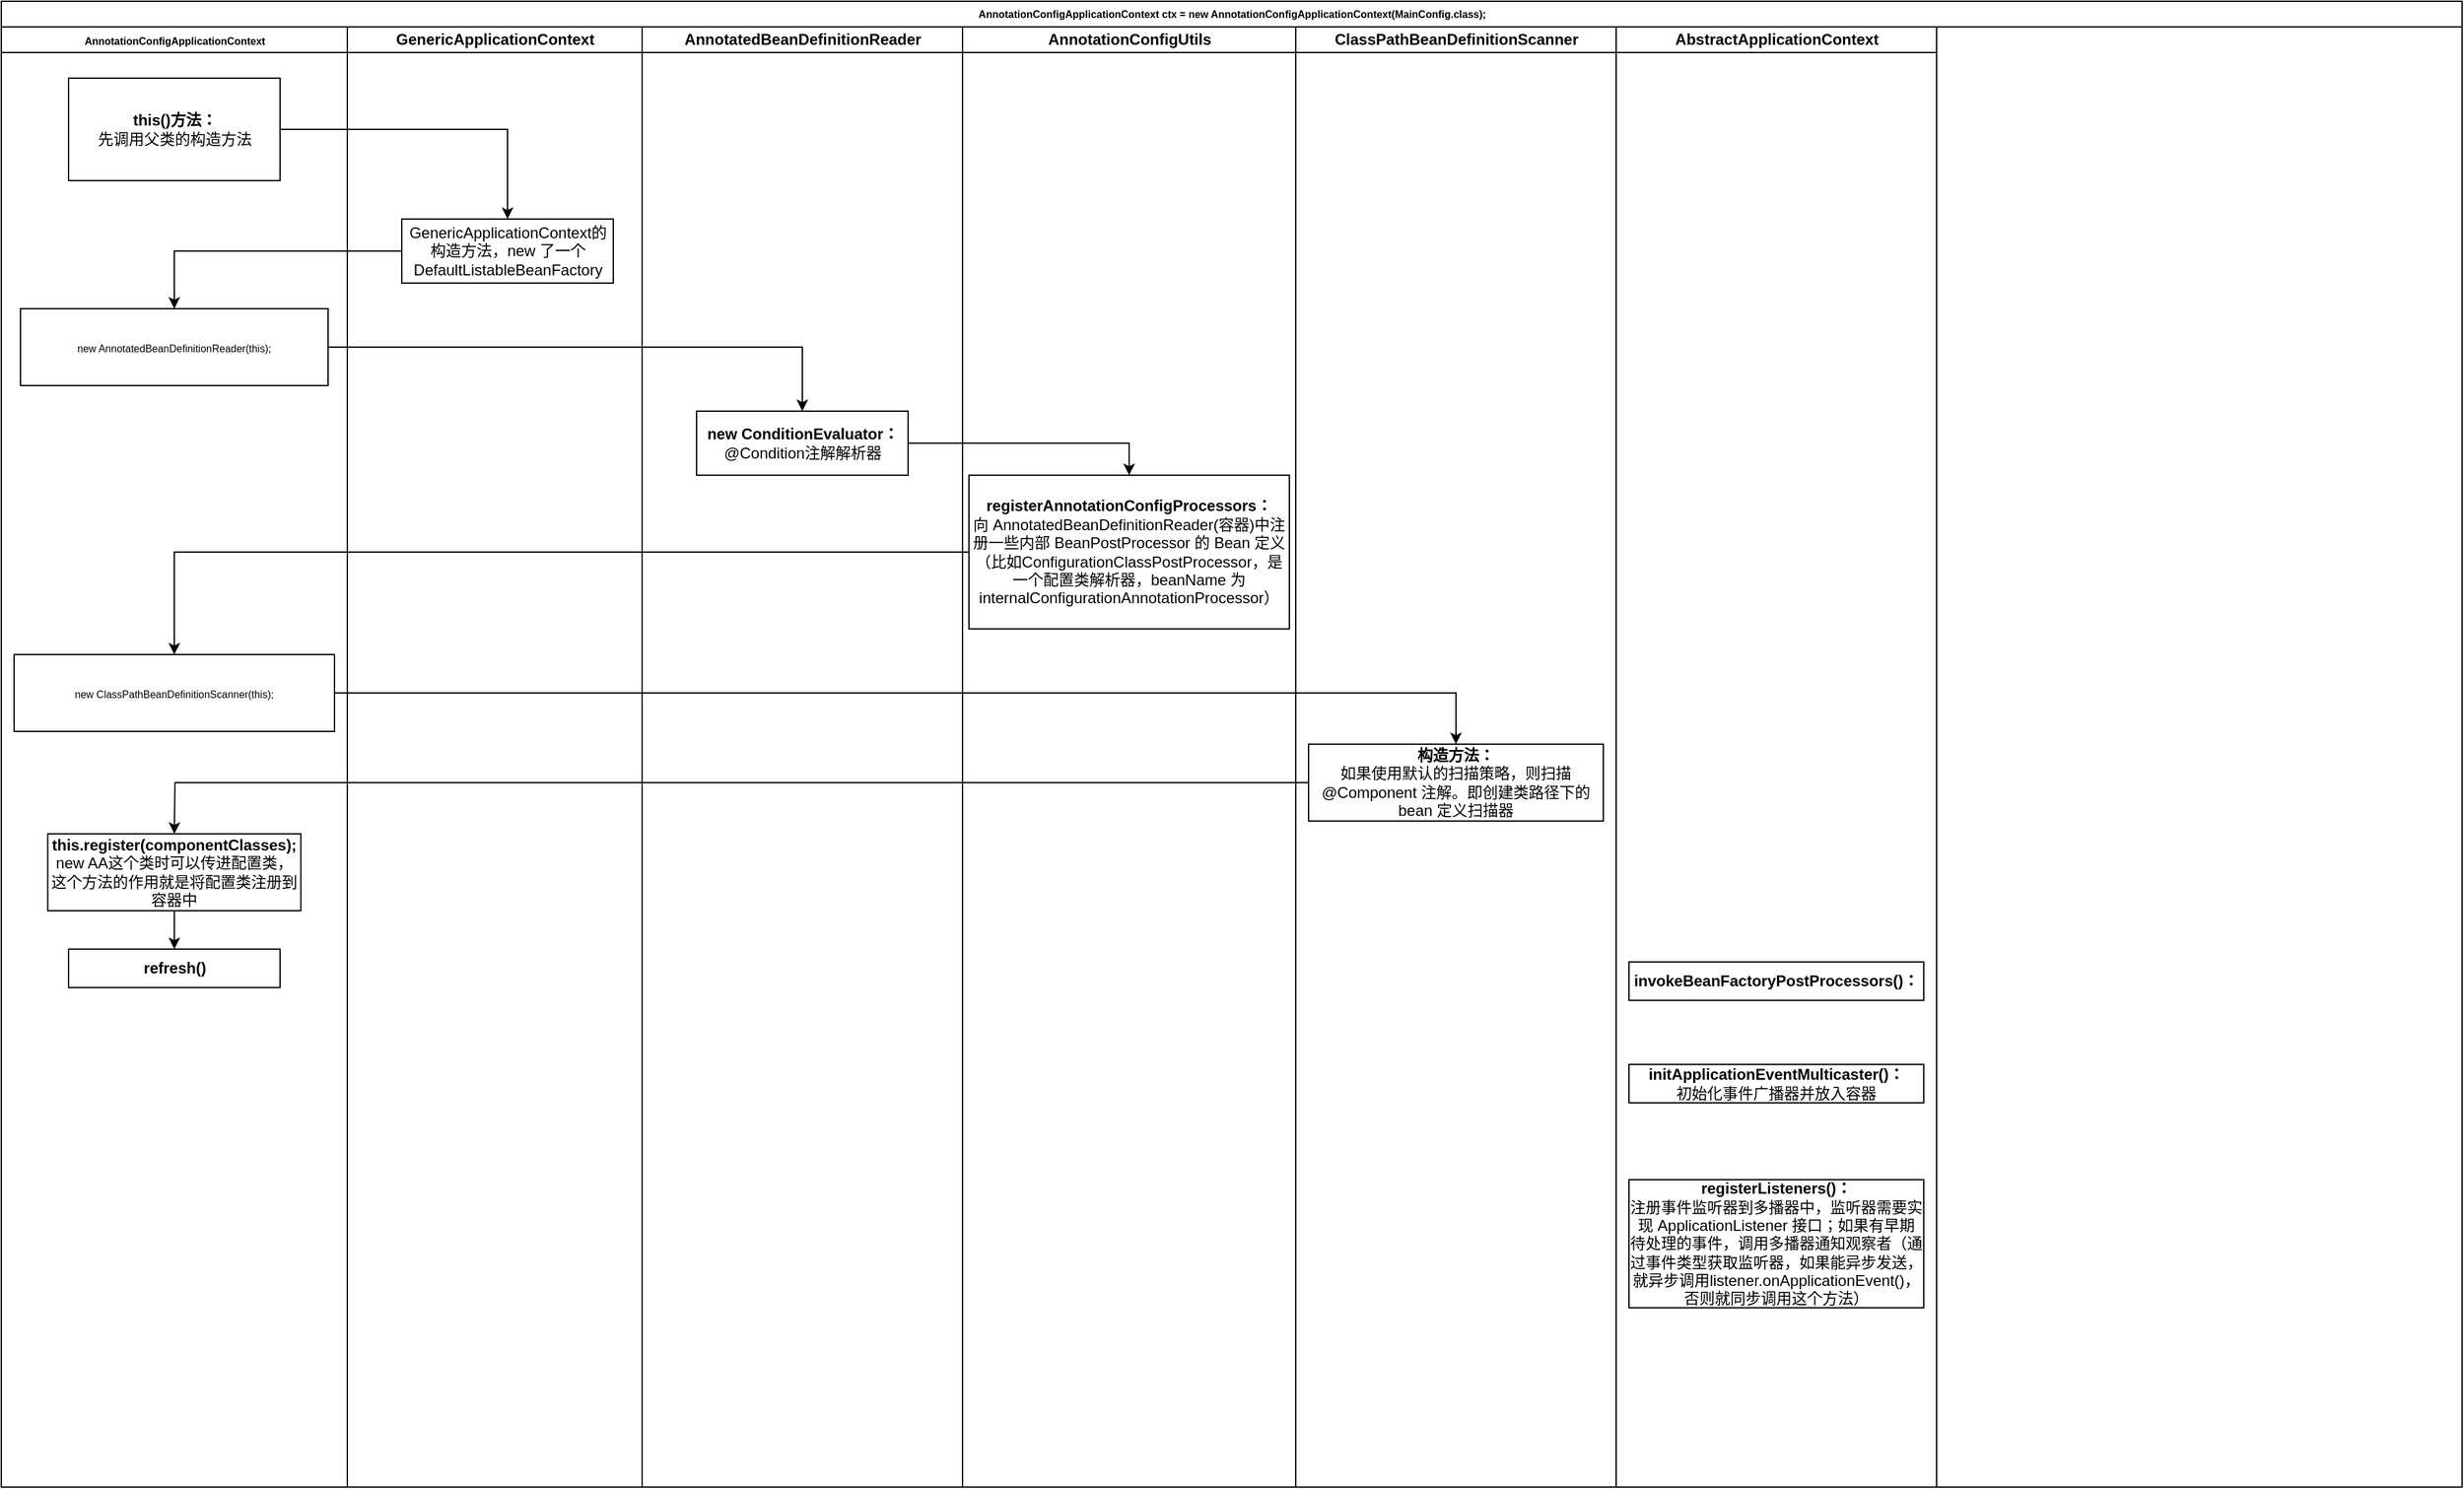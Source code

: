 <mxfile version="21.3.8" type="github">
  <diagram name="Page-1" id="74e2e168-ea6b-b213-b513-2b3c1d86103e">
    <mxGraphModel dx="985" dy="670" grid="1" gridSize="10" guides="1" tooltips="1" connect="1" arrows="1" fold="1" page="1" pageScale="1" pageWidth="1100" pageHeight="850" background="none" math="0" shadow="0">
      <root>
        <mxCell id="0" />
        <mxCell id="1" parent="0" />
        <mxCell id="77e6c97f196da883-1" value="&lt;strong style=&quot;text-align: start;&quot;&gt;&lt;font style=&quot;font-size: 8px;&quot; face=&quot;Helvetica&quot;&gt;&lt;font style=&quot;&quot;&gt;AnnotationConfigApplicationContext ctx = new A&lt;/font&gt;&lt;font style=&quot;&quot;&gt;nnotationConfigApplicationContext(MainConfig.class);&lt;/font&gt;&lt;/font&gt;&lt;/strong&gt;" style="swimlane;html=1;childLayout=stackLayout;startSize=20;rounded=0;shadow=0;labelBackgroundColor=none;strokeWidth=1;fontFamily=Verdana;fontSize=8;align=center;" parent="1" vertex="1">
          <mxGeometry x="10" y="10" width="1920" height="1160" as="geometry">
            <mxRectangle x="10" y="20" width="70" height="30" as="alternateBounds" />
          </mxGeometry>
        </mxCell>
        <mxCell id="77e6c97f196da883-2" value="&lt;strong style=&quot;text-align: start;&quot;&gt;&lt;font style=&quot;font-size: 8px;&quot;&gt;AnnotationConfigApplicationContext&lt;/font&gt;&lt;/strong&gt;" style="swimlane;html=1;startSize=20;" parent="77e6c97f196da883-1" vertex="1">
          <mxGeometry y="20" width="270" height="1140" as="geometry">
            <mxRectangle y="20" width="40" height="730" as="alternateBounds" />
          </mxGeometry>
        </mxCell>
        <mxCell id="hCjVSl2V77esxhgFQinN-2" value="&lt;b&gt;this()方法：&lt;/b&gt;&lt;br&gt;先调用父类的构造方法&lt;br&gt;" style="rounded=0;whiteSpace=wrap;html=1;" vertex="1" parent="77e6c97f196da883-2">
          <mxGeometry x="52.5" y="40" width="165" height="80" as="geometry" />
        </mxCell>
        <mxCell id="hCjVSl2V77esxhgFQinN-8" value="&lt;div style=&quot;&quot;&gt;&lt;pre style=&quot;&quot;&gt;&lt;font face=&quot;Helvetica&quot; style=&quot;font-size: 8px;&quot;&gt;new AnnotatedBeanDefinitionReader(this);&lt;/font&gt;&lt;/pre&gt;&lt;/div&gt;" style="rounded=0;whiteSpace=wrap;html=1;" vertex="1" parent="77e6c97f196da883-2">
          <mxGeometry x="15" y="220" width="240" height="60" as="geometry" />
        </mxCell>
        <mxCell id="hCjVSl2V77esxhgFQinN-44" value="&lt;div style=&quot;&quot;&gt;&lt;pre style=&quot;&quot;&gt;&lt;div style=&quot;&quot;&gt;&lt;pre style=&quot;&quot;&gt;&lt;font style=&quot;font-size: 8px;&quot; face=&quot;Helvetica&quot;&gt;new ClassPathBeanDefinitionScanner(this);&lt;/font&gt;&lt;/pre&gt;&lt;/div&gt;&lt;/pre&gt;&lt;/div&gt;" style="rounded=0;whiteSpace=wrap;html=1;" vertex="1" parent="77e6c97f196da883-2">
          <mxGeometry x="10" y="490" width="250" height="60" as="geometry" />
        </mxCell>
        <mxCell id="hCjVSl2V77esxhgFQinN-62" style="edgeStyle=orthogonalEdgeStyle;rounded=0;orthogonalLoop=1;jettySize=auto;html=1;entryX=0.5;entryY=0;entryDx=0;entryDy=0;" edge="1" parent="77e6c97f196da883-2" source="hCjVSl2V77esxhgFQinN-49" target="hCjVSl2V77esxhgFQinN-61">
          <mxGeometry relative="1" as="geometry" />
        </mxCell>
        <mxCell id="hCjVSl2V77esxhgFQinN-49" value="&lt;b&gt;this.register(componentClasses);&lt;/b&gt;&lt;br&gt;new AA这个类时可以传进配置类，这个方法的作用就是将配置类注册到容器中" style="rounded=0;whiteSpace=wrap;html=1;" vertex="1" parent="77e6c97f196da883-2">
          <mxGeometry x="36.25" y="630" width="197.5" height="60" as="geometry" />
        </mxCell>
        <mxCell id="hCjVSl2V77esxhgFQinN-61" value="&lt;b&gt;refresh&lt;/b&gt;&lt;b&gt;()&lt;/b&gt;&lt;span style=&quot;font-weight: bold; background-color: initial;&quot;&gt;&lt;br&gt;&lt;/span&gt;" style="rounded=0;whiteSpace=wrap;html=1;" vertex="1" parent="77e6c97f196da883-2">
          <mxGeometry x="52.5" y="720" width="165" height="30" as="geometry" />
        </mxCell>
        <mxCell id="hCjVSl2V77esxhgFQinN-4" value="GenericApplicationContext" style="swimlane;html=1;startSize=20;" vertex="1" parent="77e6c97f196da883-1">
          <mxGeometry x="270" y="20" width="230" height="1140" as="geometry">
            <mxRectangle y="20" width="40" height="730" as="alternateBounds" />
          </mxGeometry>
        </mxCell>
        <mxCell id="hCjVSl2V77esxhgFQinN-5" value="GenericApplicationContext的构造方法，new 了一个DefaultListableBeanFactory" style="rounded=0;whiteSpace=wrap;html=1;" vertex="1" parent="hCjVSl2V77esxhgFQinN-4">
          <mxGeometry x="42.5" y="150" width="165" height="50" as="geometry" />
        </mxCell>
        <mxCell id="hCjVSl2V77esxhgFQinN-11" value="AnnotatedBeanDefinitionReader" style="swimlane;html=1;startSize=20;" vertex="1" parent="77e6c97f196da883-1">
          <mxGeometry x="500" y="20" width="250" height="1140" as="geometry">
            <mxRectangle y="20" width="40" height="730" as="alternateBounds" />
          </mxGeometry>
        </mxCell>
        <mxCell id="hCjVSl2V77esxhgFQinN-12" value="&lt;b&gt;new ConditionEvaluator：&lt;br&gt;&lt;/b&gt;@Condition注解解析器" style="rounded=0;whiteSpace=wrap;html=1;" vertex="1" parent="hCjVSl2V77esxhgFQinN-11">
          <mxGeometry x="42.5" y="300" width="165" height="50" as="geometry" />
        </mxCell>
        <mxCell id="hCjVSl2V77esxhgFQinN-9" style="edgeStyle=orthogonalEdgeStyle;rounded=0;orthogonalLoop=1;jettySize=auto;html=1;" edge="1" parent="77e6c97f196da883-1" source="hCjVSl2V77esxhgFQinN-2" target="hCjVSl2V77esxhgFQinN-5">
          <mxGeometry relative="1" as="geometry" />
        </mxCell>
        <mxCell id="hCjVSl2V77esxhgFQinN-10" style="edgeStyle=orthogonalEdgeStyle;rounded=0;orthogonalLoop=1;jettySize=auto;html=1;entryX=0.5;entryY=0;entryDx=0;entryDy=0;" edge="1" parent="77e6c97f196da883-1" source="hCjVSl2V77esxhgFQinN-5" target="hCjVSl2V77esxhgFQinN-8">
          <mxGeometry relative="1" as="geometry" />
        </mxCell>
        <mxCell id="hCjVSl2V77esxhgFQinN-13" style="edgeStyle=orthogonalEdgeStyle;rounded=0;orthogonalLoop=1;jettySize=auto;html=1;entryX=0.5;entryY=0;entryDx=0;entryDy=0;" edge="1" parent="77e6c97f196da883-1" source="hCjVSl2V77esxhgFQinN-8" target="hCjVSl2V77esxhgFQinN-12">
          <mxGeometry relative="1" as="geometry" />
        </mxCell>
        <mxCell id="hCjVSl2V77esxhgFQinN-32" style="edgeStyle=orthogonalEdgeStyle;rounded=0;orthogonalLoop=1;jettySize=auto;html=1;entryX=0.5;entryY=0;entryDx=0;entryDy=0;" edge="1" parent="77e6c97f196da883-1" source="hCjVSl2V77esxhgFQinN-12" target="hCjVSl2V77esxhgFQinN-26">
          <mxGeometry relative="1" as="geometry" />
        </mxCell>
        <mxCell id="hCjVSl2V77esxhgFQinN-25" value="AnnotationConfigUtils" style="swimlane;html=1;startSize=20;" vertex="1" parent="77e6c97f196da883-1">
          <mxGeometry x="750" y="20" width="260" height="1140" as="geometry">
            <mxRectangle y="20" width="40" height="730" as="alternateBounds" />
          </mxGeometry>
        </mxCell>
        <mxCell id="hCjVSl2V77esxhgFQinN-26" value="&lt;b&gt;registerAnnotationConfigProcessors：&lt;/b&gt;&lt;br&gt;向&amp;nbsp;AnnotatedBeanDefinitionReader(容器)&lt;span style=&quot;background-color: initial;&quot;&gt;中注册一些内部 BeanPostProcessor 的 Bean 定义（比如ConfigurationClassPostProcessor，是一个配置类解析器，beanName 为internalConfigurationAnnotationProcessor）&lt;/span&gt;" style="rounded=0;whiteSpace=wrap;html=1;" vertex="1" parent="hCjVSl2V77esxhgFQinN-25">
          <mxGeometry x="5" y="350" width="250" height="120" as="geometry" />
        </mxCell>
        <mxCell id="hCjVSl2V77esxhgFQinN-45" style="edgeStyle=orthogonalEdgeStyle;rounded=0;orthogonalLoop=1;jettySize=auto;html=1;entryX=0.5;entryY=0;entryDx=0;entryDy=0;" edge="1" parent="77e6c97f196da883-1" source="hCjVSl2V77esxhgFQinN-26" target="hCjVSl2V77esxhgFQinN-44">
          <mxGeometry relative="1" as="geometry" />
        </mxCell>
        <mxCell id="hCjVSl2V77esxhgFQinN-46" value="ClassPathBeanDefinitionScanner" style="swimlane;html=1;startSize=20;" vertex="1" parent="77e6c97f196da883-1">
          <mxGeometry x="1010" y="20" width="250" height="1140" as="geometry">
            <mxRectangle y="20" width="40" height="730" as="alternateBounds" />
          </mxGeometry>
        </mxCell>
        <mxCell id="hCjVSl2V77esxhgFQinN-47" value="&lt;b&gt;构造方法&lt;span style=&quot;background-color: initial;&quot;&gt;：&lt;br&gt;&lt;/span&gt;&lt;/b&gt;如果使用默认的扫描策略，则扫描 @Component 注解。即创建类路径下的 bean 定义扫描器" style="rounded=0;whiteSpace=wrap;html=1;" vertex="1" parent="hCjVSl2V77esxhgFQinN-46">
          <mxGeometry x="10" y="560" width="230" height="60" as="geometry" />
        </mxCell>
        <mxCell id="hCjVSl2V77esxhgFQinN-48" style="edgeStyle=orthogonalEdgeStyle;rounded=0;orthogonalLoop=1;jettySize=auto;html=1;exitX=1;exitY=0.5;exitDx=0;exitDy=0;" edge="1" parent="77e6c97f196da883-1" source="hCjVSl2V77esxhgFQinN-44" target="hCjVSl2V77esxhgFQinN-47">
          <mxGeometry relative="1" as="geometry">
            <mxPoint x="260" y="540" as="sourcePoint" />
          </mxGeometry>
        </mxCell>
        <mxCell id="hCjVSl2V77esxhgFQinN-50" style="edgeStyle=orthogonalEdgeStyle;rounded=0;orthogonalLoop=1;jettySize=auto;html=1;" edge="1" parent="77e6c97f196da883-1" source="hCjVSl2V77esxhgFQinN-47">
          <mxGeometry relative="1" as="geometry">
            <mxPoint x="135" y="650" as="targetPoint" />
          </mxGeometry>
        </mxCell>
        <mxCell id="hCjVSl2V77esxhgFQinN-53" value="AbstractApplicationContext" style="swimlane;html=1;startSize=20;" vertex="1" parent="77e6c97f196da883-1">
          <mxGeometry x="1260" y="20" width="250" height="1140" as="geometry">
            <mxRectangle y="20" width="40" height="730" as="alternateBounds" />
          </mxGeometry>
        </mxCell>
        <mxCell id="hCjVSl2V77esxhgFQinN-54" value="&lt;b&gt;initApplicationEventMulticaster()&lt;/b&gt;&lt;span style=&quot;font-weight: bold; background-color: initial;&quot;&gt;：&lt;br&gt;&lt;/span&gt;初始化事件广播器并放入容器" style="rounded=0;whiteSpace=wrap;html=1;" vertex="1" parent="1">
          <mxGeometry x="1280" y="840" width="230" height="30" as="geometry" />
        </mxCell>
        <mxCell id="hCjVSl2V77esxhgFQinN-56" value="&lt;span style=&quot;background-color: initial;&quot;&gt;&lt;b&gt;registerListeners()：&lt;/b&gt;&lt;br&gt;&lt;/span&gt;注册事件监听器到多播器中，监听器需要实现 ApplicationListener 接口；如果有早期待处理的事件，调用多播器通知观察者（通过事件类型获取监听器，如果能异步发送，就异步调用listener.onApplicationEvent()，否则就同步调用这个方法）" style="rounded=0;whiteSpace=wrap;html=1;" vertex="1" parent="1">
          <mxGeometry x="1280" y="930" width="230" height="100" as="geometry" />
        </mxCell>
        <mxCell id="hCjVSl2V77esxhgFQinN-60" value="&lt;b&gt;invokeBeanFactoryPostProcessors&lt;/b&gt;&lt;b&gt;()&lt;/b&gt;&lt;span style=&quot;font-weight: bold; background-color: initial;&quot;&gt;：&lt;br&gt;&lt;/span&gt;" style="rounded=0;whiteSpace=wrap;html=1;" vertex="1" parent="1">
          <mxGeometry x="1280" y="760" width="230" height="30" as="geometry" />
        </mxCell>
      </root>
    </mxGraphModel>
  </diagram>
</mxfile>
